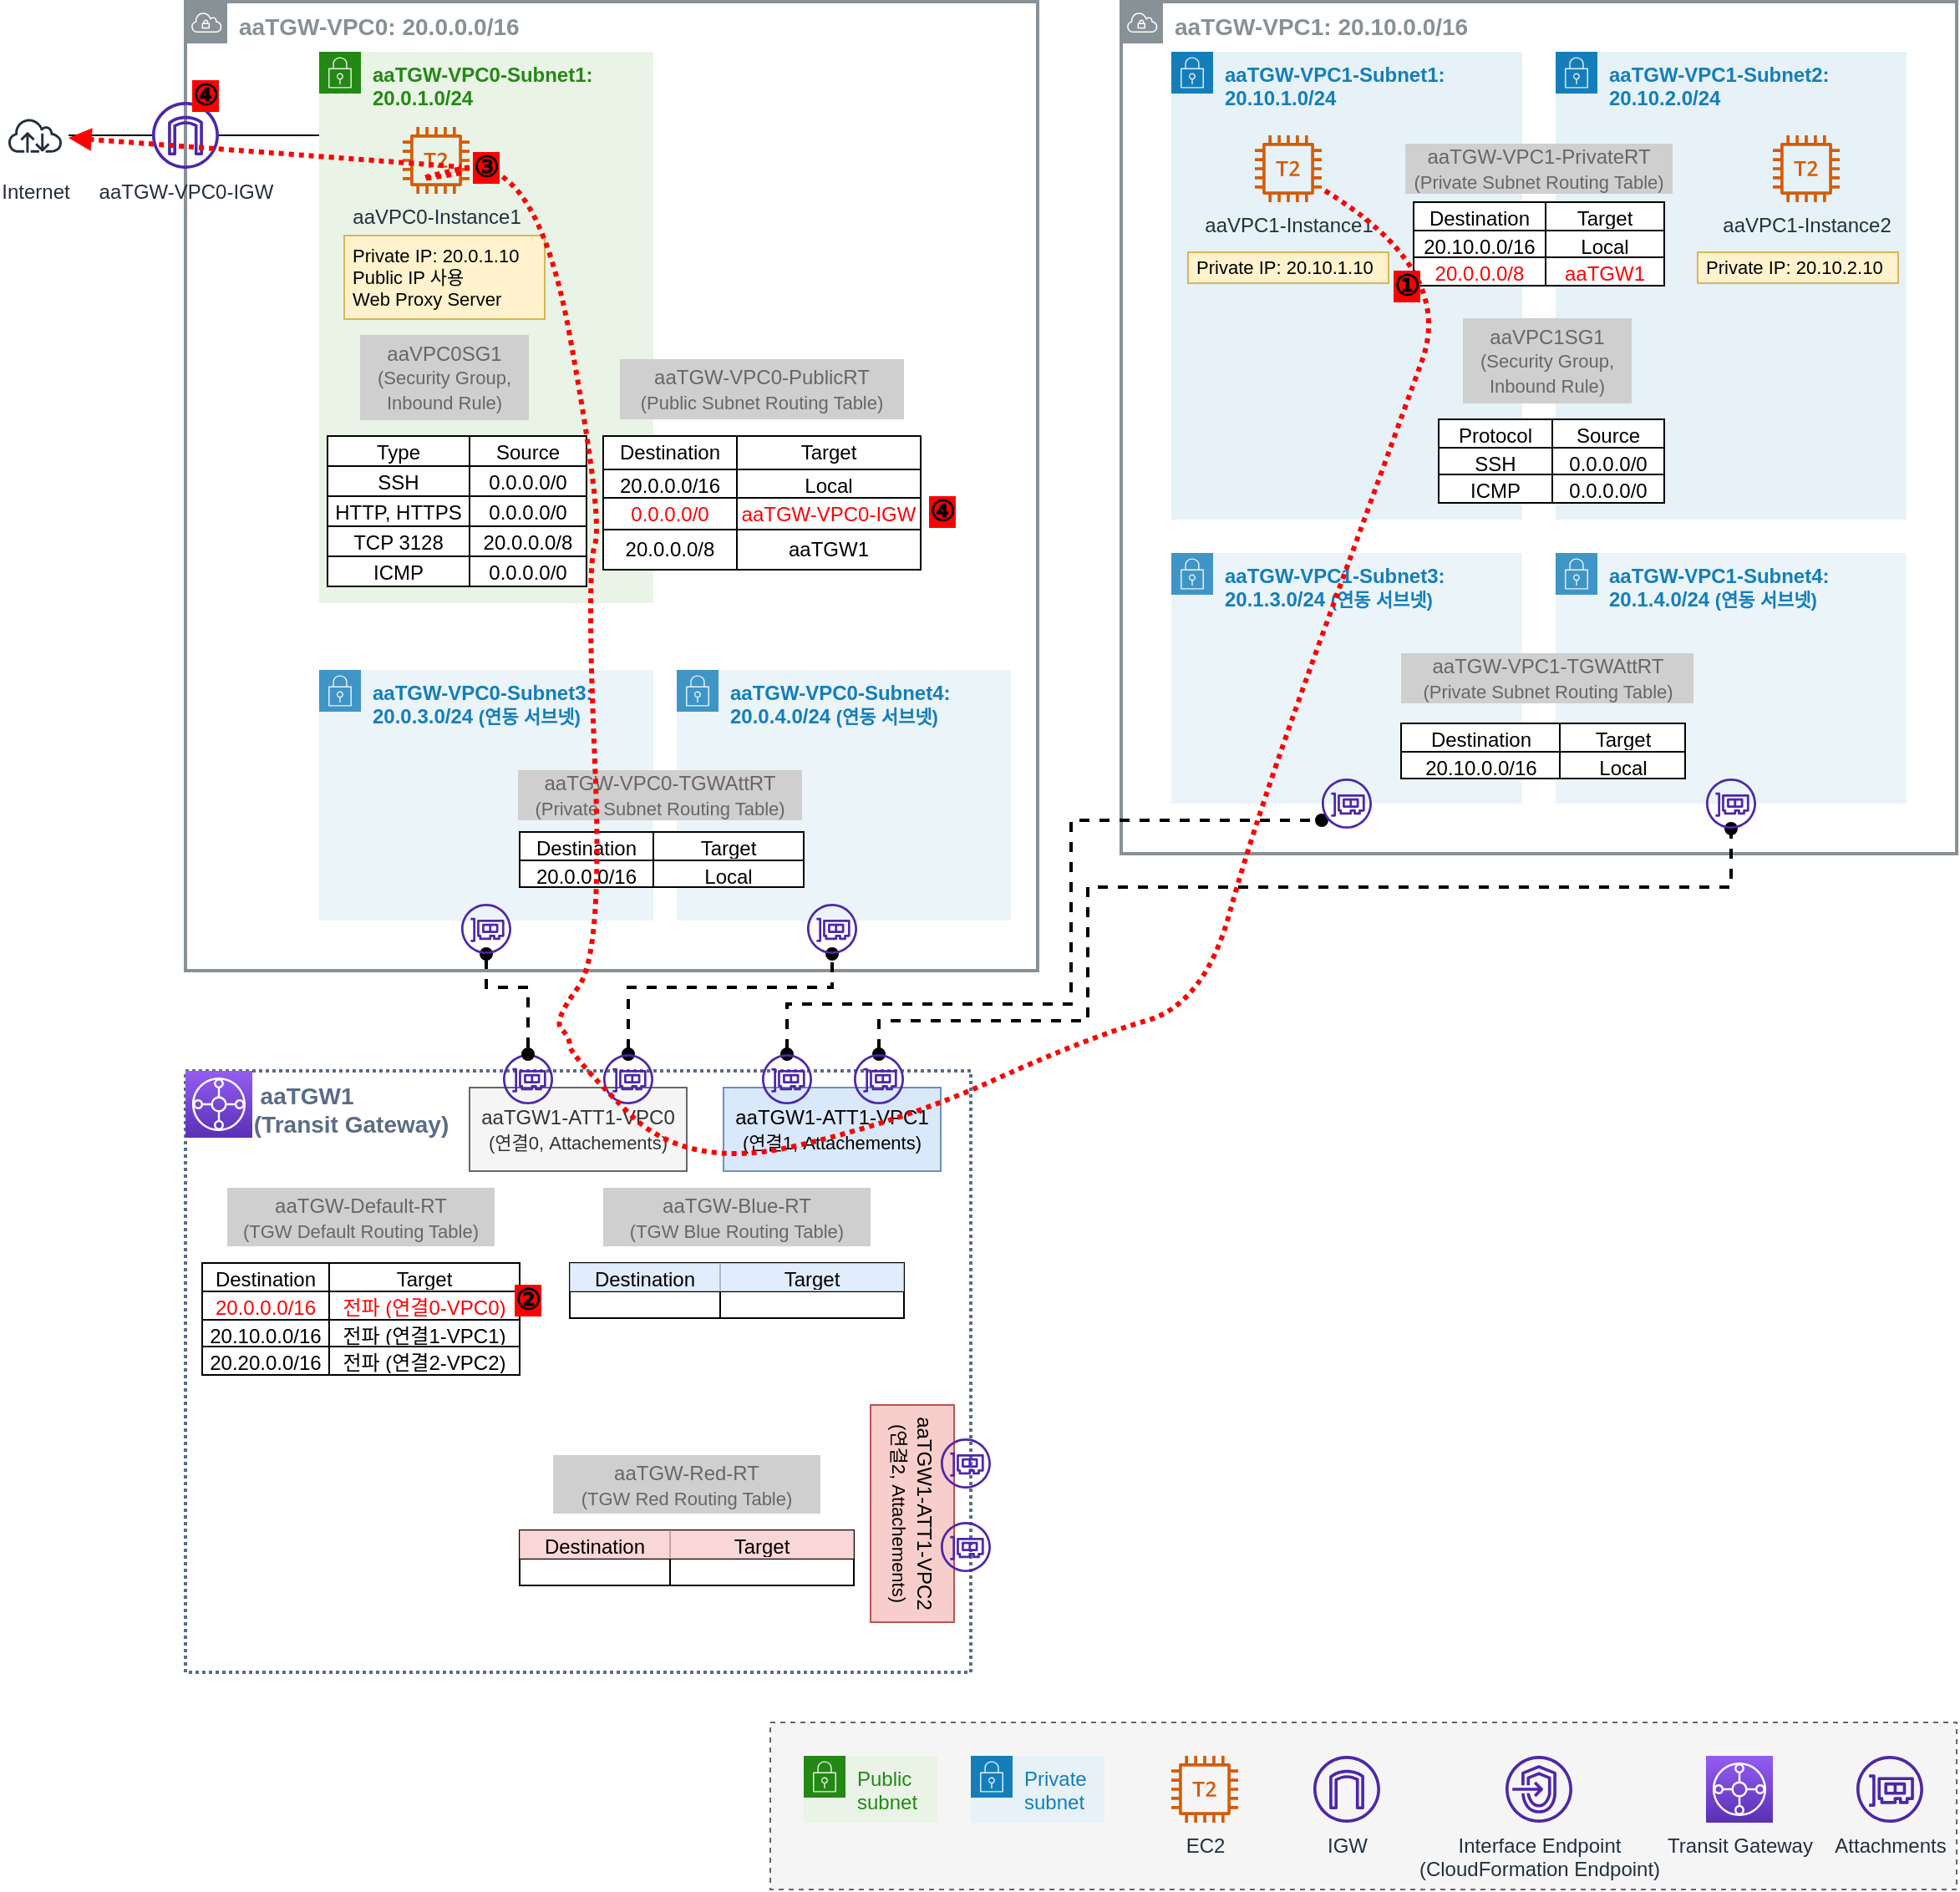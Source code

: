 <mxfile version="20.8.10" type="device"><diagram name="페이지-1" id="ERnjaPWzrcmv7SVmEREX"><mxGraphModel dx="1306" dy="894" grid="1" gridSize="10" guides="1" tooltips="1" connect="1" arrows="1" fold="1" page="1" pageScale="1" pageWidth="827" pageHeight="1169" math="0" shadow="0"><root><mxCell id="0"/><mxCell id="1" parent="0"/><mxCell id="pDSfksOzVwiEbIX1xGgx-1" value="" style="rounded=0;whiteSpace=wrap;html=1;strokeColor=#666666;fontSize=11;fillColor=#f5f5f5;dashed=1;fontColor=#333333;" parent="1" vertex="1"><mxGeometry x="480" y="1080" width="710" height="100" as="geometry"/></mxCell><mxCell id="pDSfksOzVwiEbIX1xGgx-2" value="&lt;b&gt;&lt;font style=&quot;font-size: 14px;&quot;&gt;aaTGW-VPC0: 20.0.0.0/16&lt;/font&gt;&lt;/b&gt;" style="sketch=0;outlineConnect=0;gradientColor=none;html=1;whiteSpace=wrap;fontSize=12;fontStyle=0;shape=mxgraph.aws4.group;grIcon=mxgraph.aws4.group_vpc;strokeColor=#879196;fillColor=none;verticalAlign=top;align=left;spacingLeft=30;fontColor=#879196;dashed=0;strokeWidth=2;" parent="1" vertex="1"><mxGeometry x="130" y="50" width="510" height="580" as="geometry"/></mxCell><mxCell id="pDSfksOzVwiEbIX1xGgx-3" value="&lt;b&gt;&lt;font style=&quot;font-size: 14px;&quot;&gt;aaTGW-VPC1: 20.10.0.0/16&lt;/font&gt;&lt;/b&gt;" style="sketch=0;outlineConnect=0;gradientColor=none;html=1;whiteSpace=wrap;fontSize=12;fontStyle=0;shape=mxgraph.aws4.group;grIcon=mxgraph.aws4.group_vpc;strokeColor=#879196;fillColor=none;verticalAlign=top;align=left;spacingLeft=30;fontColor=#879196;dashed=0;strokeWidth=2;" parent="1" vertex="1"><mxGeometry x="690" y="50" width="500" height="510" as="geometry"/></mxCell><mxCell id="pDSfksOzVwiEbIX1xGgx-4" value="           aaTGW1&#10;          (Transit Gateway)" style="fillColor=none;strokeColor=#5A6C86;dashed=1;verticalAlign=top;fontStyle=1;fontColor=#5A6C86;align=left;fontSize=14;strokeWidth=2;dashPattern=1 1;" parent="1" vertex="1"><mxGeometry x="130" y="690" width="470" height="360" as="geometry"/></mxCell><mxCell id="pDSfksOzVwiEbIX1xGgx-5" value="Attachments" style="sketch=0;outlineConnect=0;fontColor=#232F3E;gradientColor=none;fillColor=#4D27AA;strokeColor=none;dashed=0;verticalLabelPosition=bottom;verticalAlign=top;align=center;html=1;fontSize=12;fontStyle=0;aspect=fixed;pointerEvents=1;shape=mxgraph.aws4.elastic_network_interface;" parent="1" vertex="1"><mxGeometry x="1130" y="1100" width="40" height="40" as="geometry"/></mxCell><mxCell id="pDSfksOzVwiEbIX1xGgx-6" value="&lt;b&gt;aaTGW-VPC0-Subnet1: 20.0.1.0/24&lt;/b&gt;" style="points=[[0,0],[0.25,0],[0.5,0],[0.75,0],[1,0],[1,0.25],[1,0.5],[1,0.75],[1,1],[0.75,1],[0.5,1],[0.25,1],[0,1],[0,0.75],[0,0.5],[0,0.25]];outlineConnect=0;gradientColor=none;html=1;whiteSpace=wrap;fontSize=12;fontStyle=0;container=1;pointerEvents=0;collapsible=0;recursiveResize=0;shape=mxgraph.aws4.group;grIcon=mxgraph.aws4.group_security_group;grStroke=0;strokeColor=#248814;fillColor=#E9F3E6;verticalAlign=top;align=left;spacingLeft=30;fontColor=#248814;dashed=0;" parent="1" vertex="1"><mxGeometry x="210" y="80" width="200" height="330" as="geometry"/></mxCell><mxCell id="pDSfksOzVwiEbIX1xGgx-7" value="aaVPC0-Instance1" style="sketch=0;outlineConnect=0;fontColor=#232F3E;gradientColor=none;fillColor=#D45B07;strokeColor=none;dashed=0;verticalLabelPosition=bottom;verticalAlign=top;align=center;html=1;fontSize=12;fontStyle=0;aspect=fixed;pointerEvents=1;shape=mxgraph.aws4.t2_instance;" parent="pDSfksOzVwiEbIX1xGgx-6" vertex="1"><mxGeometry x="50" y="45" width="40" height="40" as="geometry"/></mxCell><mxCell id="pDSfksOzVwiEbIX1xGgx-8" style="edgeStyle=orthogonalEdgeStyle;rounded=0;orthogonalLoop=1;jettySize=auto;html=1;strokeWidth=1;fontSize=11;startArrow=none;startFill=0;endArrow=none;endFill=0;" parent="1" source="pDSfksOzVwiEbIX1xGgx-9" edge="1"><mxGeometry relative="1" as="geometry"><mxPoint x="210" y="130" as="targetPoint"/><Array as="points"><mxPoint x="210" y="130"/></Array></mxGeometry></mxCell><mxCell id="pDSfksOzVwiEbIX1xGgx-9" value="aaTGW-VPC0-IGW" style="sketch=0;outlineConnect=0;fontColor=#232F3E;gradientColor=none;fillColor=#4D27AA;strokeColor=none;dashed=0;verticalLabelPosition=bottom;verticalAlign=top;align=center;html=1;fontSize=12;fontStyle=0;aspect=fixed;pointerEvents=1;shape=mxgraph.aws4.internet_gateway;" parent="1" vertex="1"><mxGeometry x="110" y="110" width="40" height="40" as="geometry"/></mxCell><mxCell id="pDSfksOzVwiEbIX1xGgx-10" value="IGW" style="sketch=0;outlineConnect=0;fontColor=#232F3E;gradientColor=none;fillColor=#4D27AA;strokeColor=none;dashed=0;verticalLabelPosition=bottom;verticalAlign=top;align=center;html=1;fontSize=12;fontStyle=0;aspect=fixed;pointerEvents=1;shape=mxgraph.aws4.internet_gateway;" parent="1" vertex="1"><mxGeometry x="805" y="1100" width="40" height="40" as="geometry"/></mxCell><mxCell id="pDSfksOzVwiEbIX1xGgx-11" value="Interface Endpoint&lt;br&gt;(CloudFormation Endpoint)" style="sketch=0;outlineConnect=0;fontColor=#232F3E;gradientColor=none;fillColor=#4D27AA;strokeColor=none;dashed=0;verticalLabelPosition=bottom;verticalAlign=top;align=center;html=1;fontSize=12;fontStyle=0;aspect=fixed;pointerEvents=1;shape=mxgraph.aws4.endpoints;" parent="1" vertex="1"><mxGeometry x="920" y="1100" width="40" height="40" as="geometry"/></mxCell><mxCell id="pDSfksOzVwiEbIX1xGgx-12" value="Public subnet" style="points=[[0,0],[0.25,0],[0.5,0],[0.75,0],[1,0],[1,0.25],[1,0.5],[1,0.75],[1,1],[0.75,1],[0.5,1],[0.25,1],[0,1],[0,0.75],[0,0.5],[0,0.25]];outlineConnect=0;gradientColor=none;html=1;whiteSpace=wrap;fontSize=12;fontStyle=0;container=1;pointerEvents=0;collapsible=0;recursiveResize=0;shape=mxgraph.aws4.group;grIcon=mxgraph.aws4.group_security_group;grStroke=0;strokeColor=#248814;fillColor=#E9F3E6;verticalAlign=top;align=left;spacingLeft=30;fontColor=#248814;dashed=0;" parent="1" vertex="1"><mxGeometry x="500" y="1100" width="80" height="40" as="geometry"/></mxCell><mxCell id="pDSfksOzVwiEbIX1xGgx-13" style="edgeStyle=orthogonalEdgeStyle;rounded=0;orthogonalLoop=1;jettySize=auto;html=1;strokeWidth=1;fontSize=11;startArrow=none;startFill=0;endArrow=none;endFill=0;" parent="1" source="pDSfksOzVwiEbIX1xGgx-14" target="pDSfksOzVwiEbIX1xGgx-9" edge="1"><mxGeometry relative="1" as="geometry"/></mxCell><mxCell id="pDSfksOzVwiEbIX1xGgx-14" value="Internet" style="sketch=0;outlineConnect=0;fontColor=#232F3E;gradientColor=none;strokeColor=#232F3E;fillColor=#ffffff;dashed=0;verticalLabelPosition=bottom;verticalAlign=top;align=center;html=1;fontSize=12;fontStyle=0;aspect=fixed;shape=mxgraph.aws4.resourceIcon;resIcon=mxgraph.aws4.internet;" parent="1" vertex="1"><mxGeometry x="20" y="110" width="40" height="40" as="geometry"/></mxCell><mxCell id="pDSfksOzVwiEbIX1xGgx-15" value="" style="shape=table;startSize=0;container=1;collapsible=0;childLayout=tableLayout;labelBackgroundColor=none;strokeColor=#000000;fontColor=#000000;fillColor=default;" parent="1" vertex="1"><mxGeometry x="380" y="310" width="190" height="80" as="geometry"/></mxCell><mxCell id="pDSfksOzVwiEbIX1xGgx-16" value="" style="shape=tableRow;horizontal=0;startSize=0;swimlaneHead=0;swimlaneBody=0;strokeColor=inherit;top=0;left=0;bottom=0;right=0;collapsible=0;dropTarget=0;fillColor=none;points=[[0,0.5],[1,0.5]];portConstraint=eastwest;labelBackgroundColor=none;fontColor=#000000;" parent="pDSfksOzVwiEbIX1xGgx-15" vertex="1"><mxGeometry width="190" height="20" as="geometry"/></mxCell><mxCell id="pDSfksOzVwiEbIX1xGgx-17" value="Destination" style="shape=partialRectangle;html=1;whiteSpace=wrap;connectable=0;strokeColor=inherit;overflow=hidden;fillColor=none;top=0;left=0;bottom=0;right=0;pointerEvents=1;labelBackgroundColor=none;fontColor=#000000;" parent="pDSfksOzVwiEbIX1xGgx-16" vertex="1"><mxGeometry width="80" height="20" as="geometry"><mxRectangle width="80" height="20" as="alternateBounds"/></mxGeometry></mxCell><mxCell id="pDSfksOzVwiEbIX1xGgx-18" value="Target" style="shape=partialRectangle;html=1;whiteSpace=wrap;connectable=0;strokeColor=inherit;overflow=hidden;fillColor=none;top=0;left=0;bottom=0;right=0;pointerEvents=1;labelBackgroundColor=none;fontColor=#000000;" parent="pDSfksOzVwiEbIX1xGgx-16" vertex="1"><mxGeometry x="80" width="110" height="20" as="geometry"><mxRectangle width="110" height="20" as="alternateBounds"/></mxGeometry></mxCell><mxCell id="pDSfksOzVwiEbIX1xGgx-19" value="" style="shape=tableRow;horizontal=0;startSize=0;swimlaneHead=0;swimlaneBody=0;strokeColor=inherit;top=0;left=0;bottom=0;right=0;collapsible=0;dropTarget=0;fillColor=none;points=[[0,0.5],[1,0.5]];portConstraint=eastwest;labelBackgroundColor=none;fontColor=#000000;" parent="pDSfksOzVwiEbIX1xGgx-15" vertex="1"><mxGeometry y="20" width="190" height="17" as="geometry"/></mxCell><mxCell id="pDSfksOzVwiEbIX1xGgx-20" value="20.0.0.0/16" style="shape=partialRectangle;html=1;whiteSpace=wrap;connectable=0;strokeColor=inherit;overflow=hidden;fillColor=none;top=0;left=0;bottom=0;right=0;pointerEvents=1;labelBackgroundColor=none;fontColor=#000000;" parent="pDSfksOzVwiEbIX1xGgx-19" vertex="1"><mxGeometry width="80" height="17" as="geometry"><mxRectangle width="80" height="17" as="alternateBounds"/></mxGeometry></mxCell><mxCell id="pDSfksOzVwiEbIX1xGgx-21" value="Local" style="shape=partialRectangle;html=1;whiteSpace=wrap;connectable=0;strokeColor=inherit;overflow=hidden;fillColor=none;top=0;left=0;bottom=0;right=0;pointerEvents=1;labelBackgroundColor=none;fontColor=#000000;" parent="pDSfksOzVwiEbIX1xGgx-19" vertex="1"><mxGeometry x="80" width="110" height="17" as="geometry"><mxRectangle width="110" height="17" as="alternateBounds"/></mxGeometry></mxCell><mxCell id="pDSfksOzVwiEbIX1xGgx-22" value="" style="shape=tableRow;horizontal=0;startSize=0;swimlaneHead=0;swimlaneBody=0;strokeColor=inherit;top=0;left=0;bottom=0;right=0;collapsible=0;dropTarget=0;fillColor=none;points=[[0,0.5],[1,0.5]];portConstraint=eastwest;labelBackgroundColor=none;fontColor=#000000;" parent="pDSfksOzVwiEbIX1xGgx-15" vertex="1"><mxGeometry y="37" width="190" height="19" as="geometry"/></mxCell><mxCell id="pDSfksOzVwiEbIX1xGgx-23" value="0.0.0.0/0" style="shape=partialRectangle;html=1;whiteSpace=wrap;connectable=0;strokeColor=inherit;overflow=hidden;fillColor=none;top=0;left=0;bottom=0;right=0;pointerEvents=1;labelBackgroundColor=none;fontColor=#FF0000;" parent="pDSfksOzVwiEbIX1xGgx-22" vertex="1"><mxGeometry width="80" height="19" as="geometry"><mxRectangle width="80" height="19" as="alternateBounds"/></mxGeometry></mxCell><mxCell id="pDSfksOzVwiEbIX1xGgx-24" value="aaTGW-VPC0-IGW" style="shape=partialRectangle;html=1;whiteSpace=wrap;connectable=0;strokeColor=inherit;overflow=hidden;fillColor=none;top=0;left=0;bottom=0;right=0;pointerEvents=1;labelBackgroundColor=none;fontColor=#FF0000;" parent="pDSfksOzVwiEbIX1xGgx-22" vertex="1"><mxGeometry x="80" width="110" height="19" as="geometry"><mxRectangle width="110" height="19" as="alternateBounds"/></mxGeometry></mxCell><mxCell id="pDSfksOzVwiEbIX1xGgx-25" value="" style="shape=tableRow;horizontal=0;startSize=0;swimlaneHead=0;swimlaneBody=0;strokeColor=inherit;top=0;left=0;bottom=0;right=0;collapsible=0;dropTarget=0;fillColor=none;points=[[0,0.5],[1,0.5]];portConstraint=eastwest;labelBackgroundColor=none;fontColor=#000000;" parent="pDSfksOzVwiEbIX1xGgx-15" vertex="1"><mxGeometry y="56" width="190" height="24" as="geometry"/></mxCell><mxCell id="pDSfksOzVwiEbIX1xGgx-26" value="20.0.0.0/8" style="shape=partialRectangle;html=1;whiteSpace=wrap;connectable=0;strokeColor=inherit;overflow=hidden;fillColor=none;top=0;left=0;bottom=0;right=0;pointerEvents=1;labelBackgroundColor=none;fontColor=#000000;" parent="pDSfksOzVwiEbIX1xGgx-25" vertex="1"><mxGeometry width="80" height="24" as="geometry"><mxRectangle width="80" height="24" as="alternateBounds"/></mxGeometry></mxCell><mxCell id="pDSfksOzVwiEbIX1xGgx-27" value="aaTGW1" style="shape=partialRectangle;html=1;whiteSpace=wrap;connectable=0;strokeColor=inherit;overflow=hidden;fillColor=none;top=0;left=0;bottom=0;right=0;pointerEvents=1;labelBackgroundColor=none;fontColor=#000000;" parent="pDSfksOzVwiEbIX1xGgx-25" vertex="1"><mxGeometry x="80" width="110" height="24" as="geometry"><mxRectangle width="110" height="24" as="alternateBounds"/></mxGeometry></mxCell><mxCell id="pDSfksOzVwiEbIX1xGgx-28" value="aaTGW-VPC0-PublicRT&lt;br&gt;&lt;font style=&quot;font-size: 11px;&quot;&gt;(Public Subnet Routing Table)&lt;/font&gt;" style="text;html=1;strokeColor=none;fillColor=#CFCFCF;align=center;verticalAlign=middle;whiteSpace=wrap;rounded=0;fontColor=#666666;" parent="1" vertex="1"><mxGeometry x="390" y="264" width="170" height="36" as="geometry"/></mxCell><mxCell id="pDSfksOzVwiEbIX1xGgx-29" value="&amp;nbsp;Private IP: 20.0.1.10&lt;br style=&quot;font-size: 11px;&quot;&gt;&amp;nbsp;Public IP 사용&lt;br style=&quot;font-size: 11px;&quot;&gt;&amp;nbsp;Web Proxy Server" style="text;html=1;strokeColor=#d6b656;fillColor=#fff2cc;align=left;verticalAlign=middle;whiteSpace=wrap;rounded=0;fontSize=11;" parent="1" vertex="1"><mxGeometry x="225" y="190" width="120" height="50" as="geometry"/></mxCell><mxCell id="pDSfksOzVwiEbIX1xGgx-30" value="" style="shape=table;startSize=0;container=1;collapsible=0;childLayout=tableLayout;fontSize=12;" parent="1" vertex="1"><mxGeometry x="215" y="310" width="155" height="90" as="geometry"/></mxCell><mxCell id="pDSfksOzVwiEbIX1xGgx-31" value="" style="shape=tableRow;horizontal=0;startSize=0;swimlaneHead=0;swimlaneBody=0;strokeColor=inherit;top=0;left=0;bottom=0;right=0;collapsible=0;dropTarget=0;fillColor=none;points=[[0,0.5],[1,0.5]];portConstraint=eastwest;fontSize=14;" parent="pDSfksOzVwiEbIX1xGgx-30" vertex="1"><mxGeometry width="155" height="18" as="geometry"/></mxCell><mxCell id="pDSfksOzVwiEbIX1xGgx-32" value="Type" style="shape=partialRectangle;html=1;whiteSpace=wrap;connectable=0;strokeColor=inherit;overflow=hidden;fillColor=none;top=0;left=0;bottom=0;right=0;pointerEvents=1;fontSize=12;" parent="pDSfksOzVwiEbIX1xGgx-31" vertex="1"><mxGeometry width="85" height="18" as="geometry"><mxRectangle width="85" height="18" as="alternateBounds"/></mxGeometry></mxCell><mxCell id="pDSfksOzVwiEbIX1xGgx-33" value="Source" style="shape=partialRectangle;html=1;whiteSpace=wrap;connectable=0;strokeColor=inherit;overflow=hidden;fillColor=none;top=0;left=0;bottom=0;right=0;pointerEvents=1;fontSize=12;" parent="pDSfksOzVwiEbIX1xGgx-31" vertex="1"><mxGeometry x="85" width="70" height="18" as="geometry"><mxRectangle width="70" height="18" as="alternateBounds"/></mxGeometry></mxCell><mxCell id="pDSfksOzVwiEbIX1xGgx-34" value="" style="shape=tableRow;horizontal=0;startSize=0;swimlaneHead=0;swimlaneBody=0;strokeColor=inherit;top=0;left=0;bottom=0;right=0;collapsible=0;dropTarget=0;fillColor=none;points=[[0,0.5],[1,0.5]];portConstraint=eastwest;fontSize=14;" parent="pDSfksOzVwiEbIX1xGgx-30" vertex="1"><mxGeometry y="18" width="155" height="18" as="geometry"/></mxCell><mxCell id="pDSfksOzVwiEbIX1xGgx-35" value="SSH" style="shape=partialRectangle;html=1;whiteSpace=wrap;connectable=0;strokeColor=inherit;overflow=hidden;fillColor=none;top=0;left=0;bottom=0;right=0;pointerEvents=1;fontSize=12;" parent="pDSfksOzVwiEbIX1xGgx-34" vertex="1"><mxGeometry width="85" height="18" as="geometry"><mxRectangle width="85" height="18" as="alternateBounds"/></mxGeometry></mxCell><mxCell id="pDSfksOzVwiEbIX1xGgx-36" value="0.0.0.0/0" style="shape=partialRectangle;html=1;whiteSpace=wrap;connectable=0;strokeColor=inherit;overflow=hidden;fillColor=none;top=0;left=0;bottom=0;right=0;pointerEvents=1;fontSize=12;" parent="pDSfksOzVwiEbIX1xGgx-34" vertex="1"><mxGeometry x="85" width="70" height="18" as="geometry"><mxRectangle width="70" height="18" as="alternateBounds"/></mxGeometry></mxCell><mxCell id="pDSfksOzVwiEbIX1xGgx-37" value="" style="shape=tableRow;horizontal=0;startSize=0;swimlaneHead=0;swimlaneBody=0;strokeColor=inherit;top=0;left=0;bottom=0;right=0;collapsible=0;dropTarget=0;fillColor=none;points=[[0,0.5],[1,0.5]];portConstraint=eastwest;fontSize=14;" parent="pDSfksOzVwiEbIX1xGgx-30" vertex="1"><mxGeometry y="36" width="155" height="18" as="geometry"/></mxCell><mxCell id="pDSfksOzVwiEbIX1xGgx-38" value="HTTP, HTTPS" style="shape=partialRectangle;html=1;whiteSpace=wrap;connectable=0;strokeColor=inherit;overflow=hidden;fillColor=none;top=0;left=0;bottom=0;right=0;pointerEvents=1;fontSize=12;" parent="pDSfksOzVwiEbIX1xGgx-37" vertex="1"><mxGeometry width="85" height="18" as="geometry"><mxRectangle width="85" height="18" as="alternateBounds"/></mxGeometry></mxCell><mxCell id="pDSfksOzVwiEbIX1xGgx-39" value="0.0.0.0/0" style="shape=partialRectangle;html=1;whiteSpace=wrap;connectable=0;strokeColor=inherit;overflow=hidden;fillColor=none;top=0;left=0;bottom=0;right=0;pointerEvents=1;fontSize=12;" parent="pDSfksOzVwiEbIX1xGgx-37" vertex="1"><mxGeometry x="85" width="70" height="18" as="geometry"><mxRectangle width="70" height="18" as="alternateBounds"/></mxGeometry></mxCell><mxCell id="pDSfksOzVwiEbIX1xGgx-40" value="" style="shape=tableRow;horizontal=0;startSize=0;swimlaneHead=0;swimlaneBody=0;strokeColor=inherit;top=0;left=0;bottom=0;right=0;collapsible=0;dropTarget=0;fillColor=none;points=[[0,0.5],[1,0.5]];portConstraint=eastwest;fontSize=14;" parent="pDSfksOzVwiEbIX1xGgx-30" vertex="1"><mxGeometry y="54" width="155" height="18" as="geometry"/></mxCell><mxCell id="pDSfksOzVwiEbIX1xGgx-41" value="TCP 3128" style="shape=partialRectangle;html=1;whiteSpace=wrap;connectable=0;strokeColor=inherit;overflow=hidden;fillColor=none;top=0;left=0;bottom=0;right=0;pointerEvents=1;fontSize=12;" parent="pDSfksOzVwiEbIX1xGgx-40" vertex="1"><mxGeometry width="85" height="18" as="geometry"><mxRectangle width="85" height="18" as="alternateBounds"/></mxGeometry></mxCell><mxCell id="pDSfksOzVwiEbIX1xGgx-42" value="20.0.0.0/8" style="shape=partialRectangle;html=1;whiteSpace=wrap;connectable=0;strokeColor=inherit;overflow=hidden;fillColor=none;top=0;left=0;bottom=0;right=0;pointerEvents=1;fontSize=12;" parent="pDSfksOzVwiEbIX1xGgx-40" vertex="1"><mxGeometry x="85" width="70" height="18" as="geometry"><mxRectangle width="70" height="18" as="alternateBounds"/></mxGeometry></mxCell><mxCell id="pDSfksOzVwiEbIX1xGgx-43" value="" style="shape=tableRow;horizontal=0;startSize=0;swimlaneHead=0;swimlaneBody=0;strokeColor=inherit;top=0;left=0;bottom=0;right=0;collapsible=0;dropTarget=0;fillColor=none;points=[[0,0.5],[1,0.5]];portConstraint=eastwest;fontSize=14;" parent="pDSfksOzVwiEbIX1xGgx-30" vertex="1"><mxGeometry y="72" width="155" height="18" as="geometry"/></mxCell><mxCell id="pDSfksOzVwiEbIX1xGgx-44" value="ICMP" style="shape=partialRectangle;html=1;whiteSpace=wrap;connectable=0;strokeColor=inherit;overflow=hidden;fillColor=none;top=0;left=0;bottom=0;right=0;pointerEvents=1;fontSize=12;" parent="pDSfksOzVwiEbIX1xGgx-43" vertex="1"><mxGeometry width="85" height="18" as="geometry"><mxRectangle width="85" height="18" as="alternateBounds"/></mxGeometry></mxCell><mxCell id="pDSfksOzVwiEbIX1xGgx-45" value="0.0.0.0/0" style="shape=partialRectangle;html=1;whiteSpace=wrap;connectable=0;strokeColor=inherit;overflow=hidden;fillColor=none;top=0;left=0;bottom=0;right=0;pointerEvents=1;fontSize=12;" parent="pDSfksOzVwiEbIX1xGgx-43" vertex="1"><mxGeometry x="85" width="70" height="18" as="geometry"><mxRectangle width="70" height="18" as="alternateBounds"/></mxGeometry></mxCell><mxCell id="pDSfksOzVwiEbIX1xGgx-46" value="aaVPC0SG1&lt;br&gt;&lt;font style=&quot;font-size: 11px;&quot;&gt;(Security Group, Inbound Rule)&lt;/font&gt;" style="rounded=0;whiteSpace=wrap;html=1;fillColor=#CFCFCF;fontColor=#666666;strokeColor=#CFCFCF;align=center;" parent="1" vertex="1"><mxGeometry x="235" y="250" width="100" height="50" as="geometry"/></mxCell><mxCell id="pDSfksOzVwiEbIX1xGgx-47" value="&lt;b&gt;aaTGW-VPC1-Subnet1: 20.10.1.0/24&lt;/b&gt;" style="points=[[0,0],[0.25,0],[0.5,0],[0.75,0],[1,0],[1,0.25],[1,0.5],[1,0.75],[1,1],[0.75,1],[0.5,1],[0.25,1],[0,1],[0,0.75],[0,0.5],[0,0.25]];outlineConnect=0;gradientColor=none;html=1;whiteSpace=wrap;fontSize=12;fontStyle=0;container=1;pointerEvents=0;collapsible=0;recursiveResize=0;shape=mxgraph.aws4.group;grIcon=mxgraph.aws4.group_security_group;grStroke=0;strokeColor=#147EBA;fillColor=#E6F2F8;verticalAlign=top;align=left;spacingLeft=30;fontColor=#147EBA;dashed=0;" parent="1" vertex="1"><mxGeometry x="720" y="80" width="210" height="280" as="geometry"/></mxCell><mxCell id="pDSfksOzVwiEbIX1xGgx-48" value="aaVPC1-Instance1" style="sketch=0;outlineConnect=0;fontColor=#232F3E;gradientColor=none;fillColor=#D45B07;strokeColor=none;dashed=0;verticalLabelPosition=bottom;verticalAlign=top;align=center;html=1;fontSize=12;fontStyle=0;aspect=fixed;pointerEvents=1;shape=mxgraph.aws4.t2_instance;" parent="pDSfksOzVwiEbIX1xGgx-47" vertex="1"><mxGeometry x="50" y="50" width="40" height="40" as="geometry"/></mxCell><mxCell id="pDSfksOzVwiEbIX1xGgx-49" value="&amp;nbsp;Private IP: 20.10.1.10" style="text;html=1;strokeColor=#d6b656;fillColor=#fff2cc;align=left;verticalAlign=middle;whiteSpace=wrap;rounded=0;fontSize=11;" parent="pDSfksOzVwiEbIX1xGgx-47" vertex="1"><mxGeometry x="10" y="120" width="120" height="18.5" as="geometry"/></mxCell><mxCell id="pDSfksOzVwiEbIX1xGgx-50" value="Private subnet" style="points=[[0,0],[0.25,0],[0.5,0],[0.75,0],[1,0],[1,0.25],[1,0.5],[1,0.75],[1,1],[0.75,1],[0.5,1],[0.25,1],[0,1],[0,0.75],[0,0.5],[0,0.25]];outlineConnect=0;gradientColor=none;html=1;whiteSpace=wrap;fontSize=12;fontStyle=0;container=1;pointerEvents=0;collapsible=0;recursiveResize=0;shape=mxgraph.aws4.group;grIcon=mxgraph.aws4.group_security_group;grStroke=0;strokeColor=#147EBA;fillColor=#E6F2F8;verticalAlign=top;align=left;spacingLeft=30;fontColor=#147EBA;dashed=0;" parent="1" vertex="1"><mxGeometry x="600" y="1100" width="80" height="40" as="geometry"/></mxCell><mxCell id="pDSfksOzVwiEbIX1xGgx-51" value="&lt;b&gt;aaTGW-VPC1-Subnet2: 20.10.2.0/24&lt;/b&gt;" style="points=[[0,0],[0.25,0],[0.5,0],[0.75,0],[1,0],[1,0.25],[1,0.5],[1,0.75],[1,1],[0.75,1],[0.5,1],[0.25,1],[0,1],[0,0.75],[0,0.5],[0,0.25]];outlineConnect=0;gradientColor=none;html=1;whiteSpace=wrap;fontSize=12;fontStyle=0;container=1;pointerEvents=0;collapsible=0;recursiveResize=0;shape=mxgraph.aws4.group;grIcon=mxgraph.aws4.group_security_group;grStroke=0;strokeColor=#147EBA;fillColor=#E6F2F8;verticalAlign=top;align=left;spacingLeft=30;fontColor=#147EBA;dashed=0;" parent="1" vertex="1"><mxGeometry x="950" y="80" width="210" height="280" as="geometry"/></mxCell><mxCell id="pDSfksOzVwiEbIX1xGgx-52" value="aaVPC1-Instance2" style="sketch=0;outlineConnect=0;fontColor=#232F3E;gradientColor=none;fillColor=#D45B07;strokeColor=none;dashed=0;verticalLabelPosition=bottom;verticalAlign=top;align=center;html=1;fontSize=12;fontStyle=0;aspect=fixed;pointerEvents=1;shape=mxgraph.aws4.t2_instance;" parent="pDSfksOzVwiEbIX1xGgx-51" vertex="1"><mxGeometry x="130" y="50" width="40" height="40" as="geometry"/></mxCell><mxCell id="pDSfksOzVwiEbIX1xGgx-53" value="aaTGW-VPC1-PrivateRT&lt;br&gt;&lt;font style=&quot;font-size: 11px;&quot;&gt;(Private Subnet Routing Table)&lt;/font&gt;" style="text;html=1;strokeColor=none;fillColor=#CFCFCF;align=center;verticalAlign=middle;whiteSpace=wrap;rounded=0;fontColor=#666666;" parent="pDSfksOzVwiEbIX1xGgx-51" vertex="1"><mxGeometry x="-90" y="55" width="160" height="30" as="geometry"/></mxCell><mxCell id="pDSfksOzVwiEbIX1xGgx-54" value="&amp;nbsp;Private IP: 20.10.2.10" style="text;html=1;strokeColor=#d6b656;fillColor=#fff2cc;align=left;verticalAlign=middle;whiteSpace=wrap;rounded=0;fontSize=11;" parent="pDSfksOzVwiEbIX1xGgx-51" vertex="1"><mxGeometry x="85" y="120" width="120" height="18.5" as="geometry"/></mxCell><mxCell id="pDSfksOzVwiEbIX1xGgx-55" value="" style="shape=table;startSize=0;container=1;collapsible=0;childLayout=tableLayout;" parent="1" vertex="1"><mxGeometry x="865" y="170" width="150" height="50" as="geometry"/></mxCell><mxCell id="pDSfksOzVwiEbIX1xGgx-56" value="" style="shape=tableRow;horizontal=0;startSize=0;swimlaneHead=0;swimlaneBody=0;top=0;left=0;bottom=0;right=0;collapsible=0;dropTarget=0;fillColor=none;points=[[0,0.5],[1,0.5]];portConstraint=eastwest;" parent="pDSfksOzVwiEbIX1xGgx-55" vertex="1"><mxGeometry width="150" height="17" as="geometry"/></mxCell><mxCell id="pDSfksOzVwiEbIX1xGgx-57" value="Destination" style="shape=partialRectangle;html=1;whiteSpace=wrap;connectable=0;overflow=hidden;fillColor=none;top=0;left=0;bottom=0;right=0;pointerEvents=1;" parent="pDSfksOzVwiEbIX1xGgx-56" vertex="1"><mxGeometry width="79" height="17" as="geometry"><mxRectangle width="79" height="17" as="alternateBounds"/></mxGeometry></mxCell><mxCell id="pDSfksOzVwiEbIX1xGgx-58" value="Target" style="shape=partialRectangle;html=1;whiteSpace=wrap;connectable=0;overflow=hidden;fillColor=none;top=0;left=0;bottom=0;right=0;pointerEvents=1;" parent="pDSfksOzVwiEbIX1xGgx-56" vertex="1"><mxGeometry x="79" width="71" height="17" as="geometry"><mxRectangle width="71" height="17" as="alternateBounds"/></mxGeometry></mxCell><mxCell id="pDSfksOzVwiEbIX1xGgx-59" value="" style="shape=tableRow;horizontal=0;startSize=0;swimlaneHead=0;swimlaneBody=0;top=0;left=0;bottom=0;right=0;collapsible=0;dropTarget=0;fillColor=none;points=[[0,0.5],[1,0.5]];portConstraint=eastwest;" parent="pDSfksOzVwiEbIX1xGgx-55" vertex="1"><mxGeometry y="17" width="150" height="16" as="geometry"/></mxCell><mxCell id="pDSfksOzVwiEbIX1xGgx-60" value="20.10.0.0/16" style="shape=partialRectangle;html=1;whiteSpace=wrap;connectable=0;overflow=hidden;fillColor=none;top=0;left=0;bottom=0;right=0;pointerEvents=1;" parent="pDSfksOzVwiEbIX1xGgx-59" vertex="1"><mxGeometry width="79" height="16" as="geometry"><mxRectangle width="79" height="16" as="alternateBounds"/></mxGeometry></mxCell><mxCell id="pDSfksOzVwiEbIX1xGgx-61" value="Local" style="shape=partialRectangle;html=1;whiteSpace=wrap;connectable=0;overflow=hidden;fillColor=none;top=0;left=0;bottom=0;right=0;pointerEvents=1;" parent="pDSfksOzVwiEbIX1xGgx-59" vertex="1"><mxGeometry x="79" width="71" height="16" as="geometry"><mxRectangle width="71" height="16" as="alternateBounds"/></mxGeometry></mxCell><mxCell id="pDSfksOzVwiEbIX1xGgx-62" value="" style="shape=tableRow;horizontal=0;startSize=0;swimlaneHead=0;swimlaneBody=0;top=0;left=0;bottom=0;right=0;collapsible=0;dropTarget=0;fillColor=none;points=[[0,0.5],[1,0.5]];portConstraint=eastwest;" parent="pDSfksOzVwiEbIX1xGgx-55" vertex="1"><mxGeometry y="33" width="150" height="17" as="geometry"/></mxCell><mxCell id="pDSfksOzVwiEbIX1xGgx-63" value="20.0.0.0/8" style="shape=partialRectangle;html=1;whiteSpace=wrap;connectable=0;overflow=hidden;fillColor=none;top=0;left=0;bottom=0;right=0;pointerEvents=1;fontColor=#FF0000;" parent="pDSfksOzVwiEbIX1xGgx-62" vertex="1"><mxGeometry width="79" height="17" as="geometry"><mxRectangle width="79" height="17" as="alternateBounds"/></mxGeometry></mxCell><mxCell id="pDSfksOzVwiEbIX1xGgx-64" value="aaTGW1" style="shape=partialRectangle;html=1;whiteSpace=wrap;connectable=0;overflow=hidden;fillColor=none;top=0;left=0;bottom=0;right=0;pointerEvents=1;fontColor=#FF0000;" parent="pDSfksOzVwiEbIX1xGgx-62" vertex="1"><mxGeometry x="79" width="71" height="17" as="geometry"><mxRectangle width="71" height="17" as="alternateBounds"/></mxGeometry></mxCell><mxCell id="pDSfksOzVwiEbIX1xGgx-65" value="aaVPC1SG1&lt;br&gt;&lt;font style=&quot;font-size: 11px;&quot;&gt;(Security Group, Inbound Rule)&lt;/font&gt;" style="rounded=0;whiteSpace=wrap;html=1;fillColor=#CFCFCF;fontColor=#666666;strokeColor=#CFCFCF;align=center;" parent="1" vertex="1"><mxGeometry x="895" y="240" width="100" height="50" as="geometry"/></mxCell><mxCell id="pDSfksOzVwiEbIX1xGgx-66" value="" style="shape=table;startSize=0;container=1;collapsible=0;childLayout=tableLayout;fontSize=11;" parent="1" vertex="1"><mxGeometry x="880" y="300" width="135" height="50" as="geometry"/></mxCell><mxCell id="pDSfksOzVwiEbIX1xGgx-67" value="" style="shape=tableRow;horizontal=0;startSize=0;swimlaneHead=0;swimlaneBody=0;strokeColor=inherit;top=0;left=0;bottom=0;right=0;collapsible=0;dropTarget=0;fillColor=none;points=[[0,0.5],[1,0.5]];portConstraint=eastwest;fontSize=11;" parent="pDSfksOzVwiEbIX1xGgx-66" vertex="1"><mxGeometry width="135" height="17" as="geometry"/></mxCell><mxCell id="pDSfksOzVwiEbIX1xGgx-68" value="&lt;font style=&quot;font-size: 12px;&quot;&gt;Protocol&lt;/font&gt;" style="shape=partialRectangle;html=1;whiteSpace=wrap;connectable=0;strokeColor=inherit;overflow=hidden;fillColor=none;top=0;left=0;bottom=0;right=0;pointerEvents=1;fontSize=11;" parent="pDSfksOzVwiEbIX1xGgx-67" vertex="1"><mxGeometry width="68" height="17" as="geometry"><mxRectangle width="68" height="17" as="alternateBounds"/></mxGeometry></mxCell><mxCell id="pDSfksOzVwiEbIX1xGgx-69" value="Source" style="shape=partialRectangle;html=1;whiteSpace=wrap;connectable=0;strokeColor=inherit;overflow=hidden;fillColor=none;top=0;left=0;bottom=0;right=0;pointerEvents=1;fontSize=12;" parent="pDSfksOzVwiEbIX1xGgx-67" vertex="1"><mxGeometry x="68" width="67" height="17" as="geometry"><mxRectangle width="67" height="17" as="alternateBounds"/></mxGeometry></mxCell><mxCell id="pDSfksOzVwiEbIX1xGgx-70" value="" style="shape=tableRow;horizontal=0;startSize=0;swimlaneHead=0;swimlaneBody=0;strokeColor=inherit;top=0;left=0;bottom=0;right=0;collapsible=0;dropTarget=0;fillColor=none;points=[[0,0.5],[1,0.5]];portConstraint=eastwest;fontSize=11;" parent="pDSfksOzVwiEbIX1xGgx-66" vertex="1"><mxGeometry y="17" width="135" height="16" as="geometry"/></mxCell><mxCell id="pDSfksOzVwiEbIX1xGgx-71" value="SSH" style="shape=partialRectangle;html=1;whiteSpace=wrap;connectable=0;strokeColor=inherit;overflow=hidden;fillColor=none;top=0;left=0;bottom=0;right=0;pointerEvents=1;fontSize=12;" parent="pDSfksOzVwiEbIX1xGgx-70" vertex="1"><mxGeometry width="68" height="16" as="geometry"><mxRectangle width="68" height="16" as="alternateBounds"/></mxGeometry></mxCell><mxCell id="pDSfksOzVwiEbIX1xGgx-72" value="0.0.0.0/0" style="shape=partialRectangle;html=1;whiteSpace=wrap;connectable=0;strokeColor=inherit;overflow=hidden;fillColor=none;top=0;left=0;bottom=0;right=0;pointerEvents=1;fontSize=12;" parent="pDSfksOzVwiEbIX1xGgx-70" vertex="1"><mxGeometry x="68" width="67" height="16" as="geometry"><mxRectangle width="67" height="16" as="alternateBounds"/></mxGeometry></mxCell><mxCell id="pDSfksOzVwiEbIX1xGgx-73" value="" style="shape=tableRow;horizontal=0;startSize=0;swimlaneHead=0;swimlaneBody=0;strokeColor=inherit;top=0;left=0;bottom=0;right=0;collapsible=0;dropTarget=0;fillColor=none;points=[[0,0.5],[1,0.5]];portConstraint=eastwest;fontSize=11;" parent="pDSfksOzVwiEbIX1xGgx-66" vertex="1"><mxGeometry y="33" width="135" height="17" as="geometry"/></mxCell><mxCell id="pDSfksOzVwiEbIX1xGgx-74" value="ICMP" style="shape=partialRectangle;html=1;whiteSpace=wrap;connectable=0;strokeColor=inherit;overflow=hidden;fillColor=none;top=0;left=0;bottom=0;right=0;pointerEvents=1;fontSize=12;" parent="pDSfksOzVwiEbIX1xGgx-73" vertex="1"><mxGeometry width="68" height="17" as="geometry"><mxRectangle width="68" height="17" as="alternateBounds"/></mxGeometry></mxCell><mxCell id="pDSfksOzVwiEbIX1xGgx-75" value="0.0.0.0/0" style="shape=partialRectangle;html=1;whiteSpace=wrap;connectable=0;strokeColor=inherit;overflow=hidden;fillColor=none;top=0;left=0;bottom=0;right=0;pointerEvents=1;fontSize=12;" parent="pDSfksOzVwiEbIX1xGgx-73" vertex="1"><mxGeometry x="68" width="67" height="17" as="geometry"><mxRectangle width="67" height="17" as="alternateBounds"/></mxGeometry></mxCell><mxCell id="pDSfksOzVwiEbIX1xGgx-76" value="EC2" style="sketch=0;outlineConnect=0;fontColor=#232F3E;gradientColor=none;fillColor=#D45B07;strokeColor=none;dashed=0;verticalLabelPosition=bottom;verticalAlign=top;align=center;html=1;fontSize=12;fontStyle=0;aspect=fixed;pointerEvents=1;shape=mxgraph.aws4.t2_instance;" parent="1" vertex="1"><mxGeometry x="720" y="1100" width="40" height="40" as="geometry"/></mxCell><mxCell id="pDSfksOzVwiEbIX1xGgx-77" value="aaTGW1-ATT1-VPC0&lt;br&gt;&lt;font style=&quot;font-size: 11px;&quot;&gt;(연결0, Attachements)&lt;/font&gt;" style="rounded=0;whiteSpace=wrap;html=1;fontSize=12;fillColor=#f5f5f5;fontColor=#333333;strokeColor=#666666;" parent="1" vertex="1"><mxGeometry x="300" y="700" width="130" height="50" as="geometry"/></mxCell><mxCell id="pDSfksOzVwiEbIX1xGgx-78" value="aaTGW1-ATT1-VPC1&lt;br&gt;&lt;font style=&quot;font-size: 11px;&quot;&gt;(연결1, Attachements)&lt;/font&gt;" style="rounded=0;whiteSpace=wrap;html=1;fontSize=12;fillColor=#dae8fc;strokeColor=#6c8ebf;" parent="1" vertex="1"><mxGeometry x="452" y="700" width="130" height="50" as="geometry"/></mxCell><mxCell id="pDSfksOzVwiEbIX1xGgx-79" value="" style="sketch=0;outlineConnect=0;fontColor=#232F3E;gradientColor=none;fillColor=#4D27AA;strokeColor=none;dashed=0;verticalLabelPosition=bottom;verticalAlign=top;align=center;html=1;fontSize=12;fontStyle=0;aspect=fixed;pointerEvents=1;shape=mxgraph.aws4.elastic_network_interface;" parent="1" vertex="1"><mxGeometry x="320" y="680" width="30" height="30" as="geometry"/></mxCell><mxCell id="pDSfksOzVwiEbIX1xGgx-80" style="edgeStyle=orthogonalEdgeStyle;rounded=0;orthogonalLoop=1;jettySize=auto;html=1;strokeWidth=2;fontSize=11;startArrow=oval;startFill=1;endArrow=oval;endFill=1;dashed=1;" parent="1" source="pDSfksOzVwiEbIX1xGgx-132" target="pDSfksOzVwiEbIX1xGgx-79" edge="1"><mxGeometry relative="1" as="geometry"><Array as="points"><mxPoint x="310" y="640"/><mxPoint x="335" y="640"/></Array></mxGeometry></mxCell><mxCell id="pDSfksOzVwiEbIX1xGgx-81" style="edgeStyle=orthogonalEdgeStyle;rounded=0;orthogonalLoop=1;jettySize=auto;html=1;dashed=1;strokeWidth=2;fontSize=11;startArrow=oval;startFill=1;endArrow=oval;endFill=1;elbow=vertical;" parent="1" source="pDSfksOzVwiEbIX1xGgx-82" target="pDSfksOzVwiEbIX1xGgx-131" edge="1"><mxGeometry relative="1" as="geometry"><Array as="points"><mxPoint x="395" y="640"/><mxPoint x="517" y="640"/></Array></mxGeometry></mxCell><mxCell id="pDSfksOzVwiEbIX1xGgx-82" value="" style="sketch=0;outlineConnect=0;fontColor=#232F3E;gradientColor=none;fillColor=#4D27AA;strokeColor=none;dashed=0;verticalLabelPosition=bottom;verticalAlign=top;align=center;html=1;fontSize=12;fontStyle=0;aspect=fixed;pointerEvents=1;shape=mxgraph.aws4.elastic_network_interface;" parent="1" vertex="1"><mxGeometry x="380" y="680" width="30" height="30" as="geometry"/></mxCell><mxCell id="pDSfksOzVwiEbIX1xGgx-83" value="aaTGW1-ATT1-VPC2&lt;br&gt;&lt;font style=&quot;font-size: 11px;&quot;&gt;(연결2, Attachements)&lt;/font&gt;" style="rounded=0;whiteSpace=wrap;html=1;fontSize=12;fillColor=#f8cecc;strokeColor=#b85450;rotation=90;" parent="1" vertex="1"><mxGeometry x="500" y="930" width="130" height="50" as="geometry"/></mxCell><mxCell id="pDSfksOzVwiEbIX1xGgx-84" style="edgeStyle=orthogonalEdgeStyle;rounded=0;orthogonalLoop=1;jettySize=auto;html=1;dashed=1;strokeWidth=2;fontSize=11;startArrow=oval;startFill=1;endArrow=oval;endFill=1;elbow=vertical;" parent="1" source="pDSfksOzVwiEbIX1xGgx-85" target="pDSfksOzVwiEbIX1xGgx-142" edge="1"><mxGeometry relative="1" as="geometry"><Array as="points"><mxPoint x="490" y="650"/><mxPoint x="660" y="650"/><mxPoint x="660" y="540"/></Array></mxGeometry></mxCell><mxCell id="pDSfksOzVwiEbIX1xGgx-85" value="" style="sketch=0;outlineConnect=0;fontColor=#232F3E;gradientColor=none;fillColor=#4D27AA;strokeColor=none;dashed=0;verticalLabelPosition=bottom;verticalAlign=top;align=center;html=1;fontSize=12;fontStyle=0;aspect=fixed;pointerEvents=1;shape=mxgraph.aws4.elastic_network_interface;" parent="1" vertex="1"><mxGeometry x="475" y="680" width="30" height="30" as="geometry"/></mxCell><mxCell id="pDSfksOzVwiEbIX1xGgx-86" style="edgeStyle=orthogonalEdgeStyle;rounded=0;orthogonalLoop=1;jettySize=auto;html=1;dashed=1;strokeWidth=2;fontSize=11;startArrow=oval;startFill=1;endArrow=oval;endFill=1;elbow=vertical;" parent="1" source="pDSfksOzVwiEbIX1xGgx-87" target="pDSfksOzVwiEbIX1xGgx-143" edge="1"><mxGeometry relative="1" as="geometry"><Array as="points"><mxPoint x="545" y="660"/><mxPoint x="670" y="660"/><mxPoint x="670" y="580"/><mxPoint x="1055" y="580"/></Array></mxGeometry></mxCell><mxCell id="pDSfksOzVwiEbIX1xGgx-87" value="" style="sketch=0;outlineConnect=0;fontColor=#232F3E;gradientColor=none;fillColor=#4D27AA;strokeColor=none;dashed=0;verticalLabelPosition=bottom;verticalAlign=top;align=center;html=1;fontSize=12;fontStyle=0;aspect=fixed;pointerEvents=1;shape=mxgraph.aws4.elastic_network_interface;" parent="1" vertex="1"><mxGeometry x="530" y="680" width="30" height="30" as="geometry"/></mxCell><mxCell id="pDSfksOzVwiEbIX1xGgx-88" value="" style="sketch=0;outlineConnect=0;fontColor=#232F3E;gradientColor=none;fillColor=#4D27AA;strokeColor=none;dashed=0;verticalLabelPosition=bottom;verticalAlign=top;align=center;html=1;fontSize=12;fontStyle=0;aspect=fixed;pointerEvents=1;shape=mxgraph.aws4.elastic_network_interface;" parent="1" vertex="1"><mxGeometry x="582" y="910" width="30" height="30" as="geometry"/></mxCell><mxCell id="pDSfksOzVwiEbIX1xGgx-89" value="" style="sketch=0;outlineConnect=0;fontColor=#232F3E;gradientColor=none;fillColor=#4D27AA;strokeColor=none;dashed=0;verticalLabelPosition=bottom;verticalAlign=top;align=center;html=1;fontSize=12;fontStyle=0;aspect=fixed;pointerEvents=1;shape=mxgraph.aws4.elastic_network_interface;" parent="1" vertex="1"><mxGeometry x="582" y="960" width="30" height="30" as="geometry"/></mxCell><mxCell id="pDSfksOzVwiEbIX1xGgx-90" value="Transit Gateway" style="sketch=0;points=[[0,0,0],[0.25,0,0],[0.5,0,0],[0.75,0,0],[1,0,0],[0,1,0],[0.25,1,0],[0.5,1,0],[0.75,1,0],[1,1,0],[0,0.25,0],[0,0.5,0],[0,0.75,0],[1,0.25,0],[1,0.5,0],[1,0.75,0]];outlineConnect=0;fontColor=#232F3E;gradientColor=#945DF2;gradientDirection=north;fillColor=#5A30B5;strokeColor=#ffffff;dashed=0;verticalLabelPosition=bottom;verticalAlign=top;align=center;html=1;fontSize=12;fontStyle=0;aspect=fixed;shape=mxgraph.aws4.resourceIcon;resIcon=mxgraph.aws4.transit_gateway;" parent="1" vertex="1"><mxGeometry x="1040" y="1100" width="40" height="40" as="geometry"/></mxCell><mxCell id="pDSfksOzVwiEbIX1xGgx-91" value="" style="sketch=0;points=[[0,0,0],[0.25,0,0],[0.5,0,0],[0.75,0,0],[1,0,0],[0,1,0],[0.25,1,0],[0.5,1,0],[0.75,1,0],[1,1,0],[0,0.25,0],[0,0.5,0],[0,0.75,0],[1,0.25,0],[1,0.5,0],[1,0.75,0]];outlineConnect=0;fontColor=#232F3E;gradientColor=#945DF2;gradientDirection=north;fillColor=#5A30B5;strokeColor=#ffffff;dashed=0;verticalLabelPosition=bottom;verticalAlign=top;align=center;html=1;fontSize=12;fontStyle=0;aspect=fixed;shape=mxgraph.aws4.resourceIcon;resIcon=mxgraph.aws4.transit_gateway;" parent="1" vertex="1"><mxGeometry x="130" y="690" width="40" height="40" as="geometry"/></mxCell><mxCell id="pDSfksOzVwiEbIX1xGgx-92" value="" style="shape=table;startSize=0;container=1;collapsible=0;childLayout=tableLayout;fontSize=12;" parent="1" vertex="1"><mxGeometry x="140" y="805" width="190" height="67" as="geometry"/></mxCell><mxCell id="pDSfksOzVwiEbIX1xGgx-93" value="" style="shape=tableRow;horizontal=0;startSize=0;swimlaneHead=0;swimlaneBody=0;strokeColor=inherit;top=0;left=0;bottom=0;right=0;collapsible=0;dropTarget=0;fillColor=none;points=[[0,0.5],[1,0.5]];portConstraint=eastwest;fontSize=11;" parent="pDSfksOzVwiEbIX1xGgx-92" vertex="1"><mxGeometry width="190" height="17" as="geometry"/></mxCell><mxCell id="pDSfksOzVwiEbIX1xGgx-94" value="Destination" style="shape=partialRectangle;html=1;whiteSpace=wrap;connectable=0;strokeColor=inherit;overflow=hidden;fillColor=none;top=0;left=0;bottom=0;right=0;pointerEvents=1;fontSize=12;" parent="pDSfksOzVwiEbIX1xGgx-93" vertex="1"><mxGeometry width="76" height="17" as="geometry"><mxRectangle width="76" height="17" as="alternateBounds"/></mxGeometry></mxCell><mxCell id="pDSfksOzVwiEbIX1xGgx-95" value="Target" style="shape=partialRectangle;html=1;whiteSpace=wrap;connectable=0;strokeColor=inherit;overflow=hidden;fillColor=none;top=0;left=0;bottom=0;right=0;pointerEvents=1;fontSize=12;" parent="pDSfksOzVwiEbIX1xGgx-93" vertex="1"><mxGeometry x="76" width="114" height="17" as="geometry"><mxRectangle width="114" height="17" as="alternateBounds"/></mxGeometry></mxCell><mxCell id="pDSfksOzVwiEbIX1xGgx-96" value="" style="shape=tableRow;horizontal=0;startSize=0;swimlaneHead=0;swimlaneBody=0;strokeColor=inherit;top=0;left=0;bottom=0;right=0;collapsible=0;dropTarget=0;fillColor=none;points=[[0,0.5],[1,0.5]];portConstraint=eastwest;fontSize=11;" parent="pDSfksOzVwiEbIX1xGgx-92" vertex="1"><mxGeometry y="17" width="190" height="17" as="geometry"/></mxCell><mxCell id="pDSfksOzVwiEbIX1xGgx-97" value="20.0.0.0/16" style="shape=partialRectangle;html=1;whiteSpace=wrap;connectable=0;strokeColor=inherit;overflow=hidden;fillColor=none;top=0;left=0;bottom=0;right=0;pointerEvents=1;fontSize=12;fontColor=#FF0000;" parent="pDSfksOzVwiEbIX1xGgx-96" vertex="1"><mxGeometry width="76" height="17" as="geometry"><mxRectangle width="76" height="17" as="alternateBounds"/></mxGeometry></mxCell><mxCell id="pDSfksOzVwiEbIX1xGgx-98" value="전파 (연결0-VPC0)" style="shape=partialRectangle;html=1;whiteSpace=wrap;connectable=0;strokeColor=inherit;overflow=hidden;fillColor=none;top=0;left=0;bottom=0;right=0;pointerEvents=1;fontSize=12;fontColor=#FF0000;" parent="pDSfksOzVwiEbIX1xGgx-96" vertex="1"><mxGeometry x="76" width="114" height="17" as="geometry"><mxRectangle width="114" height="17" as="alternateBounds"/></mxGeometry></mxCell><mxCell id="pDSfksOzVwiEbIX1xGgx-99" value="" style="shape=tableRow;horizontal=0;startSize=0;swimlaneHead=0;swimlaneBody=0;strokeColor=inherit;top=0;left=0;bottom=0;right=0;collapsible=0;dropTarget=0;fillColor=none;points=[[0,0.5],[1,0.5]];portConstraint=eastwest;fontSize=11;" parent="pDSfksOzVwiEbIX1xGgx-92" vertex="1"><mxGeometry y="34" width="190" height="16" as="geometry"/></mxCell><mxCell id="pDSfksOzVwiEbIX1xGgx-100" value="20.10.0.0/16" style="shape=partialRectangle;html=1;whiteSpace=wrap;connectable=0;strokeColor=inherit;overflow=hidden;fillColor=none;top=0;left=0;bottom=0;right=0;pointerEvents=1;fontSize=12;fontColor=#000000;" parent="pDSfksOzVwiEbIX1xGgx-99" vertex="1"><mxGeometry width="76" height="16" as="geometry"><mxRectangle width="76" height="16" as="alternateBounds"/></mxGeometry></mxCell><mxCell id="pDSfksOzVwiEbIX1xGgx-101" value="전파 (연결1-VPC1)" style="shape=partialRectangle;html=1;whiteSpace=wrap;connectable=0;strokeColor=inherit;overflow=hidden;fillColor=none;top=0;left=0;bottom=0;right=0;pointerEvents=1;fontSize=12;fontColor=#000000;" parent="pDSfksOzVwiEbIX1xGgx-99" vertex="1"><mxGeometry x="76" width="114" height="16" as="geometry"><mxRectangle width="114" height="16" as="alternateBounds"/></mxGeometry></mxCell><mxCell id="pDSfksOzVwiEbIX1xGgx-102" value="" style="shape=tableRow;horizontal=0;startSize=0;swimlaneHead=0;swimlaneBody=0;strokeColor=inherit;top=0;left=0;bottom=0;right=0;collapsible=0;dropTarget=0;fillColor=none;points=[[0,0.5],[1,0.5]];portConstraint=eastwest;fontSize=11;" parent="pDSfksOzVwiEbIX1xGgx-92" vertex="1"><mxGeometry y="50" width="190" height="17" as="geometry"/></mxCell><mxCell id="pDSfksOzVwiEbIX1xGgx-103" value="20.20.0.0/16" style="shape=partialRectangle;html=1;whiteSpace=wrap;connectable=0;strokeColor=inherit;overflow=hidden;fillColor=none;top=0;left=0;bottom=0;right=0;pointerEvents=1;fontSize=12;" parent="pDSfksOzVwiEbIX1xGgx-102" vertex="1"><mxGeometry width="76" height="17" as="geometry"><mxRectangle width="76" height="17" as="alternateBounds"/></mxGeometry></mxCell><mxCell id="pDSfksOzVwiEbIX1xGgx-104" value="전파 (연결2-VPC2)" style="shape=partialRectangle;html=1;whiteSpace=wrap;connectable=0;strokeColor=inherit;overflow=hidden;fillColor=none;top=0;left=0;bottom=0;right=0;pointerEvents=1;fontSize=12;" parent="pDSfksOzVwiEbIX1xGgx-102" vertex="1"><mxGeometry x="76" width="114" height="17" as="geometry"><mxRectangle width="114" height="17" as="alternateBounds"/></mxGeometry></mxCell><mxCell id="pDSfksOzVwiEbIX1xGgx-105" value="aaTGW-Blue-RT&lt;br&gt;&lt;font style=&quot;font-size: 11px;&quot;&gt;(TGW Blue Routing Table)&lt;/font&gt;" style="text;html=1;strokeColor=none;fillColor=#CFCFCF;align=center;verticalAlign=middle;whiteSpace=wrap;rounded=0;fontColor=#666666;" parent="1" vertex="1"><mxGeometry x="380" y="760" width="160" height="35" as="geometry"/></mxCell><mxCell id="pDSfksOzVwiEbIX1xGgx-106" value="" style="shape=table;startSize=0;container=1;collapsible=0;childLayout=tableLayout;" parent="1" vertex="1"><mxGeometry x="360" y="805" width="200" height="33" as="geometry"/></mxCell><mxCell id="pDSfksOzVwiEbIX1xGgx-107" value="" style="shape=tableRow;horizontal=0;startSize=0;swimlaneHead=0;swimlaneBody=0;top=0;left=0;bottom=0;right=0;collapsible=0;dropTarget=0;fillColor=none;points=[[0,0.5],[1,0.5]];portConstraint=eastwest;" parent="pDSfksOzVwiEbIX1xGgx-106" vertex="1"><mxGeometry width="200" height="17" as="geometry"/></mxCell><mxCell id="pDSfksOzVwiEbIX1xGgx-108" value="Destination" style="shape=partialRectangle;html=1;whiteSpace=wrap;connectable=0;overflow=hidden;fillColor=#dae8fc;top=0;left=0;bottom=0;right=0;pointerEvents=1;strokeColor=#6c8ebf;opacity=80;" parent="pDSfksOzVwiEbIX1xGgx-107" vertex="1"><mxGeometry width="90" height="17" as="geometry"><mxRectangle width="90" height="17" as="alternateBounds"/></mxGeometry></mxCell><mxCell id="pDSfksOzVwiEbIX1xGgx-109" value="Target" style="shape=partialRectangle;html=1;whiteSpace=wrap;connectable=0;overflow=hidden;fillColor=#dae8fc;top=0;left=0;bottom=0;right=0;pointerEvents=1;strokeColor=#6c8ebf;opacity=80;" parent="pDSfksOzVwiEbIX1xGgx-107" vertex="1"><mxGeometry x="90" width="110" height="17" as="geometry"><mxRectangle width="110" height="17" as="alternateBounds"/></mxGeometry></mxCell><mxCell id="pDSfksOzVwiEbIX1xGgx-110" value="" style="shape=tableRow;horizontal=0;startSize=0;swimlaneHead=0;swimlaneBody=0;top=0;left=0;bottom=0;right=0;collapsible=0;dropTarget=0;fillColor=none;points=[[0,0.5],[1,0.5]];portConstraint=eastwest;" parent="pDSfksOzVwiEbIX1xGgx-106" vertex="1"><mxGeometry y="17" width="200" height="16" as="geometry"/></mxCell><mxCell id="pDSfksOzVwiEbIX1xGgx-111" value="" style="shape=partialRectangle;html=1;whiteSpace=wrap;connectable=0;overflow=hidden;fillColor=none;top=0;left=0;bottom=0;right=0;pointerEvents=1;" parent="pDSfksOzVwiEbIX1xGgx-110" vertex="1"><mxGeometry width="90" height="16" as="geometry"><mxRectangle width="90" height="16" as="alternateBounds"/></mxGeometry></mxCell><mxCell id="pDSfksOzVwiEbIX1xGgx-112" value="" style="shape=partialRectangle;html=1;whiteSpace=wrap;connectable=0;overflow=hidden;fillColor=none;top=0;left=0;bottom=0;right=0;pointerEvents=1;" parent="pDSfksOzVwiEbIX1xGgx-110" vertex="1"><mxGeometry x="90" width="110" height="16" as="geometry"><mxRectangle width="110" height="16" as="alternateBounds"/></mxGeometry></mxCell><mxCell id="pDSfksOzVwiEbIX1xGgx-113" value="aaTGW-Red-RT&lt;br&gt;&lt;font style=&quot;font-size: 11px;&quot;&gt;(TGW Red Routing Table)&lt;/font&gt;" style="text;html=1;strokeColor=none;fillColor=#CFCFCF;align=center;verticalAlign=middle;whiteSpace=wrap;rounded=0;fontColor=#666666;" parent="1" vertex="1"><mxGeometry x="350" y="920" width="160" height="35" as="geometry"/></mxCell><mxCell id="pDSfksOzVwiEbIX1xGgx-114" value="" style="shape=table;startSize=0;container=1;collapsible=0;childLayout=tableLayout;" parent="1" vertex="1"><mxGeometry x="330" y="965" width="200" height="33" as="geometry"/></mxCell><mxCell id="pDSfksOzVwiEbIX1xGgx-115" value="" style="shape=tableRow;horizontal=0;startSize=0;swimlaneHead=0;swimlaneBody=0;top=0;left=0;bottom=0;right=0;collapsible=0;dropTarget=0;fillColor=none;points=[[0,0.5],[1,0.5]];portConstraint=eastwest;" parent="pDSfksOzVwiEbIX1xGgx-114" vertex="1"><mxGeometry width="200" height="17" as="geometry"/></mxCell><mxCell id="pDSfksOzVwiEbIX1xGgx-116" value="Destination" style="shape=partialRectangle;html=1;whiteSpace=wrap;connectable=0;overflow=hidden;fillColor=#f8cecc;top=0;left=0;bottom=0;right=0;pointerEvents=1;strokeColor=#b85450;opacity=80;" parent="pDSfksOzVwiEbIX1xGgx-115" vertex="1"><mxGeometry width="90" height="17" as="geometry"><mxRectangle width="90" height="17" as="alternateBounds"/></mxGeometry></mxCell><mxCell id="pDSfksOzVwiEbIX1xGgx-117" value="Target" style="shape=partialRectangle;html=1;whiteSpace=wrap;connectable=0;overflow=hidden;fillColor=#f8cecc;top=0;left=0;bottom=0;right=0;pointerEvents=1;strokeColor=#b85450;opacity=80;" parent="pDSfksOzVwiEbIX1xGgx-115" vertex="1"><mxGeometry x="90" width="110" height="17" as="geometry"><mxRectangle width="110" height="17" as="alternateBounds"/></mxGeometry></mxCell><mxCell id="pDSfksOzVwiEbIX1xGgx-118" value="" style="shape=tableRow;horizontal=0;startSize=0;swimlaneHead=0;swimlaneBody=0;top=0;left=0;bottom=0;right=0;collapsible=0;dropTarget=0;fillColor=none;points=[[0,0.5],[1,0.5]];portConstraint=eastwest;" parent="pDSfksOzVwiEbIX1xGgx-114" vertex="1"><mxGeometry y="17" width="200" height="16" as="geometry"/></mxCell><mxCell id="pDSfksOzVwiEbIX1xGgx-119" value="" style="shape=partialRectangle;html=1;whiteSpace=wrap;connectable=0;overflow=hidden;fillColor=none;top=0;left=0;bottom=0;right=0;pointerEvents=1;" parent="pDSfksOzVwiEbIX1xGgx-118" vertex="1"><mxGeometry width="90" height="16" as="geometry"><mxRectangle width="90" height="16" as="alternateBounds"/></mxGeometry></mxCell><mxCell id="pDSfksOzVwiEbIX1xGgx-120" value="" style="shape=partialRectangle;html=1;whiteSpace=wrap;connectable=0;overflow=hidden;fillColor=none;top=0;left=0;bottom=0;right=0;pointerEvents=1;" parent="pDSfksOzVwiEbIX1xGgx-118" vertex="1"><mxGeometry x="90" width="110" height="16" as="geometry"><mxRectangle width="110" height="16" as="alternateBounds"/></mxGeometry></mxCell><mxCell id="pDSfksOzVwiEbIX1xGgx-121" value="aaTGW-Default-RT&lt;br&gt;&lt;font style=&quot;font-size: 11px;&quot;&gt;(TGW Default Routing Table)&lt;/font&gt;" style="text;html=1;strokeColor=none;fillColor=#CFCFCF;align=center;verticalAlign=middle;whiteSpace=wrap;rounded=0;fontColor=#666666;" parent="1" vertex="1"><mxGeometry x="155" y="760" width="160" height="35" as="geometry"/></mxCell><mxCell id="pDSfksOzVwiEbIX1xGgx-122" value="&lt;b&gt;aaTGW-VPC0-Subnet3: 20.0.3.0/24 &lt;font style=&quot;font-size: 11px;&quot;&gt;(연동 서브넷)&lt;/font&gt;&lt;/b&gt;" style="points=[[0,0],[0.25,0],[0.5,0],[0.75,0],[1,0],[1,0.25],[1,0.5],[1,0.75],[1,1],[0.75,1],[0.5,1],[0.25,1],[0,1],[0,0.75],[0,0.5],[0,0.25]];outlineConnect=0;gradientColor=none;html=1;whiteSpace=wrap;fontSize=12;fontStyle=0;container=1;pointerEvents=0;collapsible=0;recursiveResize=0;shape=mxgraph.aws4.group;grIcon=mxgraph.aws4.group_security_group;grStroke=0;strokeColor=#147EBA;fillColor=#E6F2F8;verticalAlign=top;align=left;spacingLeft=30;fontColor=#147EBA;dashed=0;dashPattern=1 1;strokeWidth=2;opacity=80;" parent="1" vertex="1"><mxGeometry x="210" y="450" width="200" height="150" as="geometry"/></mxCell><mxCell id="pDSfksOzVwiEbIX1xGgx-123" value="&lt;b&gt;aaTGW-VPC0-Subnet4: 20.0.4.0/24 &lt;font style=&quot;font-size: 11px;&quot;&gt;(연동 서브넷)&lt;/font&gt;&lt;/b&gt;" style="points=[[0,0],[0.25,0],[0.5,0],[0.75,0],[1,0],[1,0.25],[1,0.5],[1,0.75],[1,1],[0.75,1],[0.5,1],[0.25,1],[0,1],[0,0.75],[0,0.5],[0,0.25]];outlineConnect=0;gradientColor=none;html=1;whiteSpace=wrap;fontSize=12;fontStyle=0;container=1;pointerEvents=0;collapsible=0;recursiveResize=0;shape=mxgraph.aws4.group;grIcon=mxgraph.aws4.group_security_group;grStroke=0;strokeColor=#147EBA;fillColor=#E6F2F8;verticalAlign=top;align=left;spacingLeft=30;fontColor=#147EBA;dashed=0;dashPattern=1 1;strokeWidth=2;opacity=80;" parent="1" vertex="1"><mxGeometry x="424" y="450" width="200" height="150" as="geometry"/></mxCell><mxCell id="pDSfksOzVwiEbIX1xGgx-124" value="" style="shape=table;startSize=0;container=1;collapsible=0;childLayout=tableLayout;" parent="1" vertex="1"><mxGeometry x="330" y="547" width="170" height="33" as="geometry"/></mxCell><mxCell id="pDSfksOzVwiEbIX1xGgx-125" value="" style="shape=tableRow;horizontal=0;startSize=0;swimlaneHead=0;swimlaneBody=0;top=0;left=0;bottom=0;right=0;collapsible=0;dropTarget=0;fillColor=none;points=[[0,0.5],[1,0.5]];portConstraint=eastwest;" parent="pDSfksOzVwiEbIX1xGgx-124" vertex="1"><mxGeometry width="170" height="17" as="geometry"/></mxCell><mxCell id="pDSfksOzVwiEbIX1xGgx-126" value="Destination" style="shape=partialRectangle;html=1;whiteSpace=wrap;connectable=0;overflow=hidden;fillColor=none;top=0;left=0;bottom=0;right=0;pointerEvents=1;" parent="pDSfksOzVwiEbIX1xGgx-125" vertex="1"><mxGeometry width="80" height="17" as="geometry"><mxRectangle width="80" height="17" as="alternateBounds"/></mxGeometry></mxCell><mxCell id="pDSfksOzVwiEbIX1xGgx-127" value="Target" style="shape=partialRectangle;html=1;whiteSpace=wrap;connectable=0;overflow=hidden;fillColor=none;top=0;left=0;bottom=0;right=0;pointerEvents=1;" parent="pDSfksOzVwiEbIX1xGgx-125" vertex="1"><mxGeometry x="80" width="90" height="17" as="geometry"><mxRectangle width="90" height="17" as="alternateBounds"/></mxGeometry></mxCell><mxCell id="pDSfksOzVwiEbIX1xGgx-128" value="" style="shape=tableRow;horizontal=0;startSize=0;swimlaneHead=0;swimlaneBody=0;top=0;left=0;bottom=0;right=0;collapsible=0;dropTarget=0;fillColor=none;points=[[0,0.5],[1,0.5]];portConstraint=eastwest;" parent="pDSfksOzVwiEbIX1xGgx-124" vertex="1"><mxGeometry y="17" width="170" height="16" as="geometry"/></mxCell><mxCell id="pDSfksOzVwiEbIX1xGgx-129" value="20.0.0.0/16" style="shape=partialRectangle;html=1;whiteSpace=wrap;connectable=0;overflow=hidden;fillColor=none;top=0;left=0;bottom=0;right=0;pointerEvents=1;" parent="pDSfksOzVwiEbIX1xGgx-128" vertex="1"><mxGeometry width="80" height="16" as="geometry"><mxRectangle width="80" height="16" as="alternateBounds"/></mxGeometry></mxCell><mxCell id="pDSfksOzVwiEbIX1xGgx-130" value="Local" style="shape=partialRectangle;html=1;whiteSpace=wrap;connectable=0;overflow=hidden;fillColor=none;top=0;left=0;bottom=0;right=0;pointerEvents=1;" parent="pDSfksOzVwiEbIX1xGgx-128" vertex="1"><mxGeometry x="80" width="90" height="16" as="geometry"><mxRectangle width="90" height="16" as="alternateBounds"/></mxGeometry></mxCell><mxCell id="pDSfksOzVwiEbIX1xGgx-131" value="" style="sketch=0;outlineConnect=0;fontColor=#232F3E;gradientColor=none;fillColor=#4D27AA;strokeColor=none;dashed=0;verticalLabelPosition=bottom;verticalAlign=top;align=center;html=1;fontSize=12;fontStyle=0;aspect=fixed;pointerEvents=1;shape=mxgraph.aws4.elastic_network_interface;" parent="1" vertex="1"><mxGeometry x="502" y="590" width="30" height="30" as="geometry"/></mxCell><mxCell id="pDSfksOzVwiEbIX1xGgx-132" value="" style="sketch=0;outlineConnect=0;fontColor=#232F3E;gradientColor=none;fillColor=#4D27AA;strokeColor=none;dashed=0;verticalLabelPosition=bottom;verticalAlign=top;align=center;html=1;fontSize=12;fontStyle=0;aspect=fixed;pointerEvents=1;shape=mxgraph.aws4.elastic_network_interface;" parent="1" vertex="1"><mxGeometry x="295" y="590" width="30" height="30" as="geometry"/></mxCell><mxCell id="pDSfksOzVwiEbIX1xGgx-133" value="&lt;b&gt;aaTGW-VPC1-Subnet3: 20.1.3.0/24 &lt;font style=&quot;font-size: 11px;&quot;&gt;(연동 서브넷)&lt;/font&gt;&lt;/b&gt;" style="points=[[0,0],[0.25,0],[0.5,0],[0.75,0],[1,0],[1,0.25],[1,0.5],[1,0.75],[1,1],[0.75,1],[0.5,1],[0.25,1],[0,1],[0,0.75],[0,0.5],[0,0.25]];outlineConnect=0;gradientColor=none;html=1;whiteSpace=wrap;fontSize=12;fontStyle=0;container=1;pointerEvents=0;collapsible=0;recursiveResize=0;shape=mxgraph.aws4.group;grIcon=mxgraph.aws4.group_security_group;grStroke=0;strokeColor=#147EBA;fillColor=#E6F2F8;verticalAlign=top;align=left;spacingLeft=30;fontColor=#147EBA;dashed=0;dashPattern=1 1;strokeWidth=2;opacity=80;" parent="1" vertex="1"><mxGeometry x="720" y="380" width="210" height="150" as="geometry"/></mxCell><mxCell id="pDSfksOzVwiEbIX1xGgx-134" value="&lt;b&gt;aaTGW-VPC1-Subnet4: 20.1.4.0/24 &lt;font style=&quot;font-size: 11px;&quot;&gt;(연동 서브넷)&lt;/font&gt;&lt;/b&gt;" style="points=[[0,0],[0.25,0],[0.5,0],[0.75,0],[1,0],[1,0.25],[1,0.5],[1,0.75],[1,1],[0.75,1],[0.5,1],[0.25,1],[0,1],[0,0.75],[0,0.5],[0,0.25]];outlineConnect=0;gradientColor=none;html=1;whiteSpace=wrap;fontSize=12;fontStyle=0;container=1;pointerEvents=0;collapsible=0;recursiveResize=0;shape=mxgraph.aws4.group;grIcon=mxgraph.aws4.group_security_group;grStroke=0;strokeColor=#147EBA;fillColor=#E6F2F8;verticalAlign=top;align=left;spacingLeft=30;fontColor=#147EBA;dashed=0;dashPattern=1 1;strokeWidth=2;opacity=80;" parent="1" vertex="1"><mxGeometry x="950" y="380" width="210" height="150" as="geometry"/></mxCell><mxCell id="pDSfksOzVwiEbIX1xGgx-135" value="" style="shape=table;startSize=0;container=1;collapsible=0;childLayout=tableLayout;" parent="1" vertex="1"><mxGeometry x="857.5" y="482" width="170" height="33" as="geometry"/></mxCell><mxCell id="pDSfksOzVwiEbIX1xGgx-136" value="" style="shape=tableRow;horizontal=0;startSize=0;swimlaneHead=0;swimlaneBody=0;top=0;left=0;bottom=0;right=0;collapsible=0;dropTarget=0;fillColor=none;points=[[0,0.5],[1,0.5]];portConstraint=eastwest;" parent="pDSfksOzVwiEbIX1xGgx-135" vertex="1"><mxGeometry width="170" height="17" as="geometry"/></mxCell><mxCell id="pDSfksOzVwiEbIX1xGgx-137" value="Destination" style="shape=partialRectangle;html=1;whiteSpace=wrap;connectable=0;overflow=hidden;fillColor=none;top=0;left=0;bottom=0;right=0;pointerEvents=1;" parent="pDSfksOzVwiEbIX1xGgx-136" vertex="1"><mxGeometry width="95" height="17" as="geometry"><mxRectangle width="95" height="17" as="alternateBounds"/></mxGeometry></mxCell><mxCell id="pDSfksOzVwiEbIX1xGgx-138" value="Target" style="shape=partialRectangle;html=1;whiteSpace=wrap;connectable=0;overflow=hidden;fillColor=none;top=0;left=0;bottom=0;right=0;pointerEvents=1;" parent="pDSfksOzVwiEbIX1xGgx-136" vertex="1"><mxGeometry x="95" width="75" height="17" as="geometry"><mxRectangle width="75" height="17" as="alternateBounds"/></mxGeometry></mxCell><mxCell id="pDSfksOzVwiEbIX1xGgx-139" value="" style="shape=tableRow;horizontal=0;startSize=0;swimlaneHead=0;swimlaneBody=0;top=0;left=0;bottom=0;right=0;collapsible=0;dropTarget=0;fillColor=none;points=[[0,0.5],[1,0.5]];portConstraint=eastwest;" parent="pDSfksOzVwiEbIX1xGgx-135" vertex="1"><mxGeometry y="17" width="170" height="16" as="geometry"/></mxCell><mxCell id="pDSfksOzVwiEbIX1xGgx-140" value="20.10.0.0/16" style="shape=partialRectangle;html=1;whiteSpace=wrap;connectable=0;overflow=hidden;fillColor=none;top=0;left=0;bottom=0;right=0;pointerEvents=1;" parent="pDSfksOzVwiEbIX1xGgx-139" vertex="1"><mxGeometry width="95" height="16" as="geometry"><mxRectangle width="95" height="16" as="alternateBounds"/></mxGeometry></mxCell><mxCell id="pDSfksOzVwiEbIX1xGgx-141" value="Local" style="shape=partialRectangle;html=1;whiteSpace=wrap;connectable=0;overflow=hidden;fillColor=none;top=0;left=0;bottom=0;right=0;pointerEvents=1;" parent="pDSfksOzVwiEbIX1xGgx-139" vertex="1"><mxGeometry x="95" width="75" height="16" as="geometry"><mxRectangle width="75" height="16" as="alternateBounds"/></mxGeometry></mxCell><mxCell id="pDSfksOzVwiEbIX1xGgx-142" value="" style="sketch=0;outlineConnect=0;fontColor=#232F3E;gradientColor=none;fillColor=#4D27AA;strokeColor=none;dashed=0;verticalLabelPosition=bottom;verticalAlign=top;align=center;html=1;fontSize=12;fontStyle=0;aspect=fixed;pointerEvents=1;shape=mxgraph.aws4.elastic_network_interface;" parent="1" vertex="1"><mxGeometry x="810" y="515" width="30" height="30" as="geometry"/></mxCell><mxCell id="pDSfksOzVwiEbIX1xGgx-143" value="" style="sketch=0;outlineConnect=0;fontColor=#232F3E;gradientColor=none;fillColor=#4D27AA;strokeColor=none;dashed=0;verticalLabelPosition=bottom;verticalAlign=top;align=center;html=1;fontSize=12;fontStyle=0;aspect=fixed;pointerEvents=1;shape=mxgraph.aws4.elastic_network_interface;" parent="1" vertex="1"><mxGeometry x="1040" y="515" width="30" height="30" as="geometry"/></mxCell><mxCell id="pDSfksOzVwiEbIX1xGgx-144" value="aaTGW-VPC0-TGWAttRT&lt;br&gt;&lt;font style=&quot;font-size: 11px;&quot;&gt;(Private Subnet Routing Table)&lt;/font&gt;" style="text;html=1;strokeColor=none;fillColor=#CFCFCF;align=center;verticalAlign=middle;whiteSpace=wrap;rounded=0;fontColor=#666666;" parent="1" vertex="1"><mxGeometry x="329" y="510" width="170" height="30" as="geometry"/></mxCell><mxCell id="pDSfksOzVwiEbIX1xGgx-145" value="aaTGW-VPC1-TGWAttRT&lt;br&gt;&lt;font style=&quot;font-size: 11px;&quot;&gt;(Private Subnet Routing Table)&lt;/font&gt;" style="text;html=1;strokeColor=none;fillColor=#CFCFCF;align=center;verticalAlign=middle;whiteSpace=wrap;rounded=0;fontColor=#666666;" parent="1" vertex="1"><mxGeometry x="857.5" y="440" width="175" height="30" as="geometry"/></mxCell><mxCell id="pDSfksOzVwiEbIX1xGgx-146" value="" style="curved=1;endArrow=none;html=1;rounded=0;strokeWidth=3;dashed=1;dashPattern=1 1;fillColor=#f8cecc;strokeColor=#FF0000;startArrow=none;startFill=1;endFill=0;" parent="1" source="pDSfksOzVwiEbIX1xGgx-148" target="pDSfksOzVwiEbIX1xGgx-48" edge="1"><mxGeometry width="50" height="50" relative="1" as="geometry"><mxPoint x="730" y="700" as="sourcePoint"/><mxPoint x="780" y="650" as="targetPoint"/><Array as="points"><mxPoint x="250" y="160"/><mxPoint x="340" y="140"/><mxPoint x="380" y="360"/><mxPoint x="370" y="390"/><mxPoint x="380" y="620"/><mxPoint x="350" y="660"/><mxPoint x="360" y="670"/><mxPoint x="360" y="680"/><mxPoint x="430" y="750"/><mxPoint x="560" y="720"/><mxPoint x="670" y="670"/><mxPoint x="740" y="650"/><mxPoint x="770" y="540"/><mxPoint x="850" y="320"/><mxPoint x="890" y="210"/></Array></mxGeometry></mxCell><mxCell id="pDSfksOzVwiEbIX1xGgx-147" value="&lt;span style=&quot;background-color: rgb(255, 0, 0);&quot;&gt;&lt;b&gt;①&lt;/b&gt;&lt;/span&gt;" style="text;html=1;strokeColor=none;fillColor=none;align=center;verticalAlign=middle;whiteSpace=wrap;rounded=0;fontSize=17;" parent="1" vertex="1"><mxGeometry x="846" y="211" width="30" height="20" as="geometry"/></mxCell><mxCell id="pDSfksOzVwiEbIX1xGgx-149" value="&lt;span style=&quot;background-color: rgb(255, 0, 0);&quot;&gt;&lt;b&gt;②&lt;/b&gt;&lt;/span&gt;" style="text;html=1;strokeColor=none;fillColor=none;align=center;verticalAlign=middle;whiteSpace=wrap;rounded=0;fontSize=17;" parent="1" vertex="1"><mxGeometry x="320" y="818" width="30" height="20" as="geometry"/></mxCell><mxCell id="pDSfksOzVwiEbIX1xGgx-152" value="&lt;span style=&quot;background-color: rgb(255, 0, 0);&quot;&gt;&lt;b&gt;④&lt;/b&gt;&lt;/span&gt;" style="text;html=1;strokeColor=none;fillColor=none;align=center;verticalAlign=middle;whiteSpace=wrap;rounded=0;fontSize=17;" parent="1" vertex="1"><mxGeometry x="568" y="346" width="30" height="20" as="geometry"/></mxCell><mxCell id="pDSfksOzVwiEbIX1xGgx-153" value="&lt;span style=&quot;background-color: rgb(255, 0, 0);&quot;&gt;&lt;b&gt;④&lt;/b&gt;&lt;/span&gt;" style="text;html=1;strokeColor=none;fillColor=none;align=center;verticalAlign=middle;whiteSpace=wrap;rounded=0;fontSize=17;" parent="1" vertex="1"><mxGeometry x="127" y="97" width="30" height="20" as="geometry"/></mxCell><mxCell id="pDSfksOzVwiEbIX1xGgx-154" value="" style="curved=1;endArrow=none;html=1;rounded=0;strokeWidth=3;dashed=1;dashPattern=1 1;fillColor=#f8cecc;strokeColor=#FF0000;startArrow=block;startFill=1;endFill=0;" parent="1" source="pDSfksOzVwiEbIX1xGgx-14" target="pDSfksOzVwiEbIX1xGgx-148" edge="1"><mxGeometry width="50" height="50" relative="1" as="geometry"><mxPoint x="60" y="132.857" as="sourcePoint"/><mxPoint x="810" y="162" as="targetPoint"/><Array as="points"/></mxGeometry></mxCell><mxCell id="pDSfksOzVwiEbIX1xGgx-148" value="&lt;span style=&quot;background-color: rgb(255, 0, 0);&quot;&gt;&lt;b&gt;③&lt;/b&gt;&lt;/span&gt;" style="text;html=1;strokeColor=none;fillColor=none;align=center;verticalAlign=middle;whiteSpace=wrap;rounded=0;fontSize=17;" parent="1" vertex="1"><mxGeometry x="295" y="140" width="30" height="20" as="geometry"/></mxCell></root></mxGraphModel></diagram></mxfile>